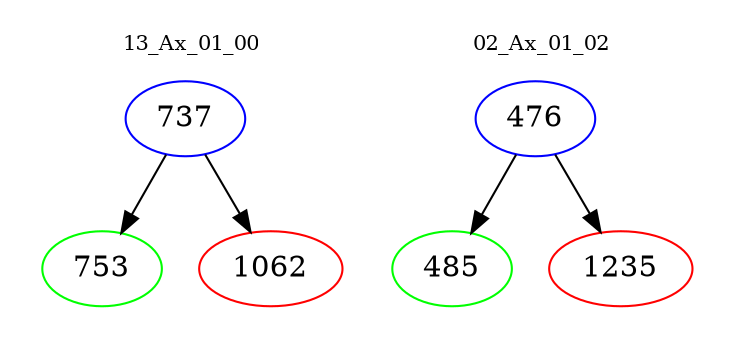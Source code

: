 digraph{
subgraph cluster_0 {
color = white
label = "13_Ax_01_00";
fontsize=10;
T0_737 [label="737", color="blue"]
T0_737 -> T0_753 [color="black"]
T0_753 [label="753", color="green"]
T0_737 -> T0_1062 [color="black"]
T0_1062 [label="1062", color="red"]
}
subgraph cluster_1 {
color = white
label = "02_Ax_01_02";
fontsize=10;
T1_476 [label="476", color="blue"]
T1_476 -> T1_485 [color="black"]
T1_485 [label="485", color="green"]
T1_476 -> T1_1235 [color="black"]
T1_1235 [label="1235", color="red"]
}
}
